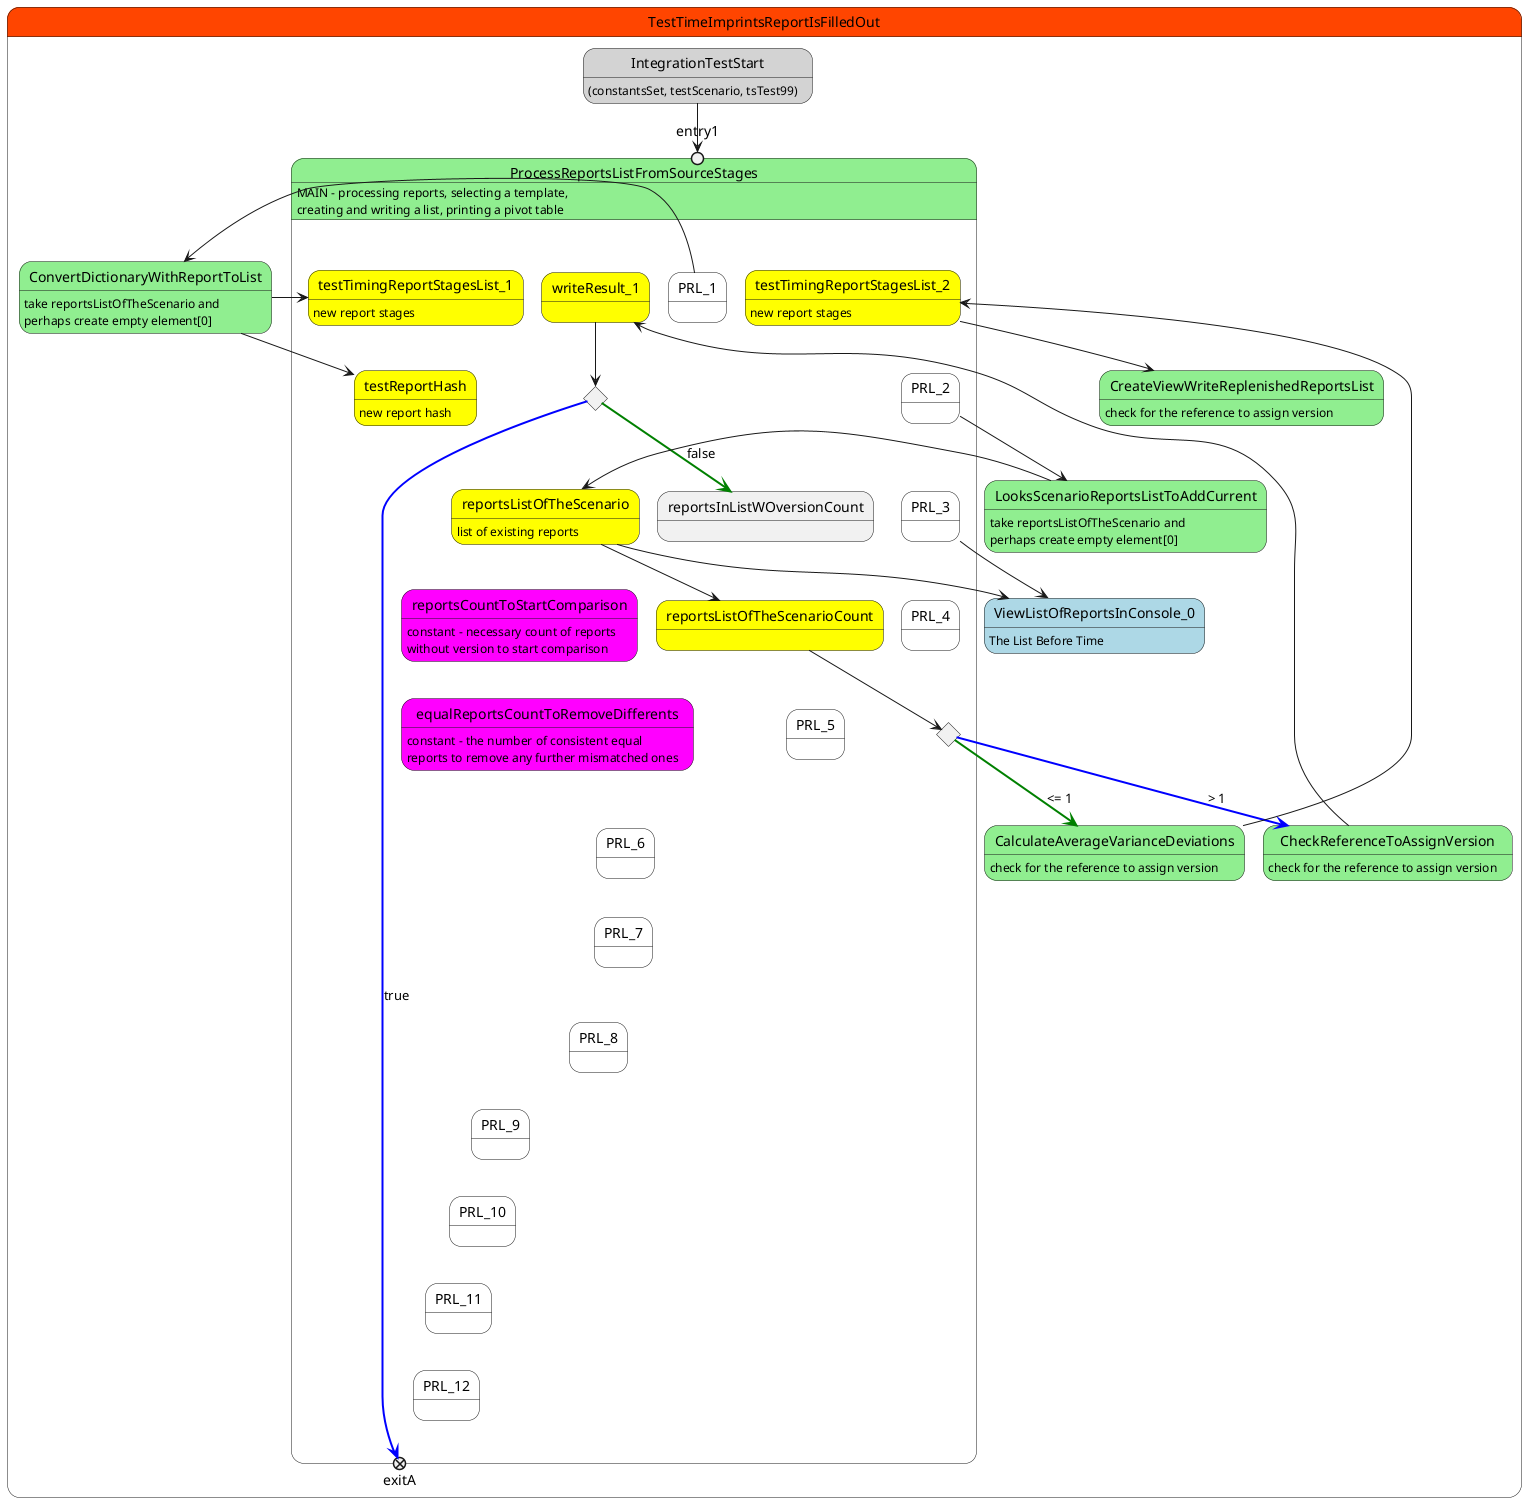 @startuml

state TestTimeImprintsReportIsFilledOut #OrangeRed {
    state IntegrationTestStart #lightgray
    IntegrationTestStart : (constantsSet, testScenario, tsTest99)

    state ConvertDictionaryWithReportToList #lightgreen
    ConvertDictionaryWithReportToList : take reportsListOfTheScenario and \nperhaps create empty element[0]

    state LooksScenarioReportsListToAddCurrent #lightgreen{

    }
    LooksScenarioReportsListToAddCurrent : take reportsListOfTheScenario and \nperhaps create empty element[0]

    state CheckReferenceToAssignVersion #lightgreen
    CheckReferenceToAssignVersion : check for the reference to assign version

    state CalculateAverageVarianceDeviations #lightgreen
    CalculateAverageVarianceDeviations : check for the reference to assign version

    state CreateViewWriteReplenishedReportsList #lightgreen
    CreateViewWriteReplenishedReportsList : check for the reference to assign version





    state ProcessReportsListFromSourceStages #lightgreen{
        state entry1 <<entryPoint>>


        state reportsCountToStartComparison #magenta
        reportsCountToStartComparison : constant - necessary count of reports \nwithout version to start comparison
        state equalReportsCountToRemoveDifferents #magenta
        equalReportsCountToRemoveDifferents : constant - the number of consistent equal \nreports to remove any further mismatched ones

        state testTimingReportStagesList_1 #yellow
        testTimingReportStagesList_1 : new report stages
        state testTimingReportStagesList_2 #yellow
        testTimingReportStagesList_2 : new report stages
        state testReportHash #yellow
        testReportHash : new report hash
        state reportsListOfTheScenario #yellow
        reportsListOfTheScenario : list of existing reports

        state writeResult_1 #yellow
        state writeResult_1value <<choice>>
        writeResult_1value -[#blue,bold]-> exitA : true
        writeResult_1value -[#green,bold]-> reportsInListWOversionCount : false

        state reportsListOfTheScenarioCount #yellow
        state reportsListOfTheScenarioCount_M1 <<choice>>
        reportsListOfTheScenarioCount_M1 -[#blue,bold]-> CheckReferenceToAssignVersion : > 1
        reportsListOfTheScenarioCount_M1 -[#green,bold]-> CalculateAverageVarianceDeviations : <= 1

        state PRL_1 #white
        state PRL_2 #white
        state PRL_3 #white
        state PRL_4 #white
        state PRL_5 #white
        state PRL_6 #white
        state PRL_7 #white
        state PRL_8 #white
        state PRL_9 #white
        state PRL_10 #white
        state PRL_11 #white
        state PRL_12 #white
        state exitA <<exitPoint>>
    }
    ProcessReportsListFromSourceStages : \
    MAIN - processing reports, selecting a template, \
    \ncreating and writing a list, printing a pivot table

    IntegrationTestStart --> entry1
    entry1 -down[hidden]-> PRL_1
    PRL_1 -down[hidden]-> PRL_2
    PRL_2 -down[hidden]-> PRL_3
    PRL_3 -down[hidden]-> PRL_4
    PRL_4 -down[hidden]-> PRL_5
    PRL_5 -down[hidden]-> PRL_6
    PRL_6 -down[hidden]-> PRL_7
    PRL_7 -down[hidden]-> PRL_8
    PRL_8 -down[hidden]-> PRL_9
    PRL_9 -down[hidden]-> PRL_10
    PRL_10 -down[hidden]-> PRL_11
    PRL_11 -down[hidden]-> PRL_12
    PRL_12 -down[hidden]-> exitA

    testTimingReportStagesList_1 -down[hidden]-> testReportHash
    testReportHash -down[hidden]-> reportsListOfTheScenario
    reportsListOfTheScenario -down[hidden]-> reportsCountToStartComparison
    reportsCountToStartComparison -down[hidden]-> equalReportsCountToRemoveDifferents

    writeResult_1 --> writeResult_1value





    CheckReferenceToAssignVersion --> writeResult_1


    PRL_1 --> ConvertDictionaryWithReportToList
    ConvertDictionaryWithReportToList --> testTimingReportStagesList_1
    ConvertDictionaryWithReportToList --> testReportHash
    PRL_2 --> LooksScenarioReportsListToAddCurrent
    LooksScenarioReportsListToAddCurrent --> reportsListOfTheScenario

    state ViewListOfReportsInConsole_0 #lightblue
    ViewListOfReportsInConsole_0 : The List Before Time
    PRL_3 --> ViewListOfReportsInConsole_0
    reportsListOfTheScenario --> ViewListOfReportsInConsole_0

    reportsListOfTheScenario --> reportsListOfTheScenarioCount



    reportsListOfTheScenarioCount --> reportsListOfTheScenarioCount_M1
    CalculateAverageVarianceDeviations --> testTimingReportStagesList_2
    testTimingReportStagesList_2 --> CreateViewWriteReplenishedReportsList

}

@enduml
